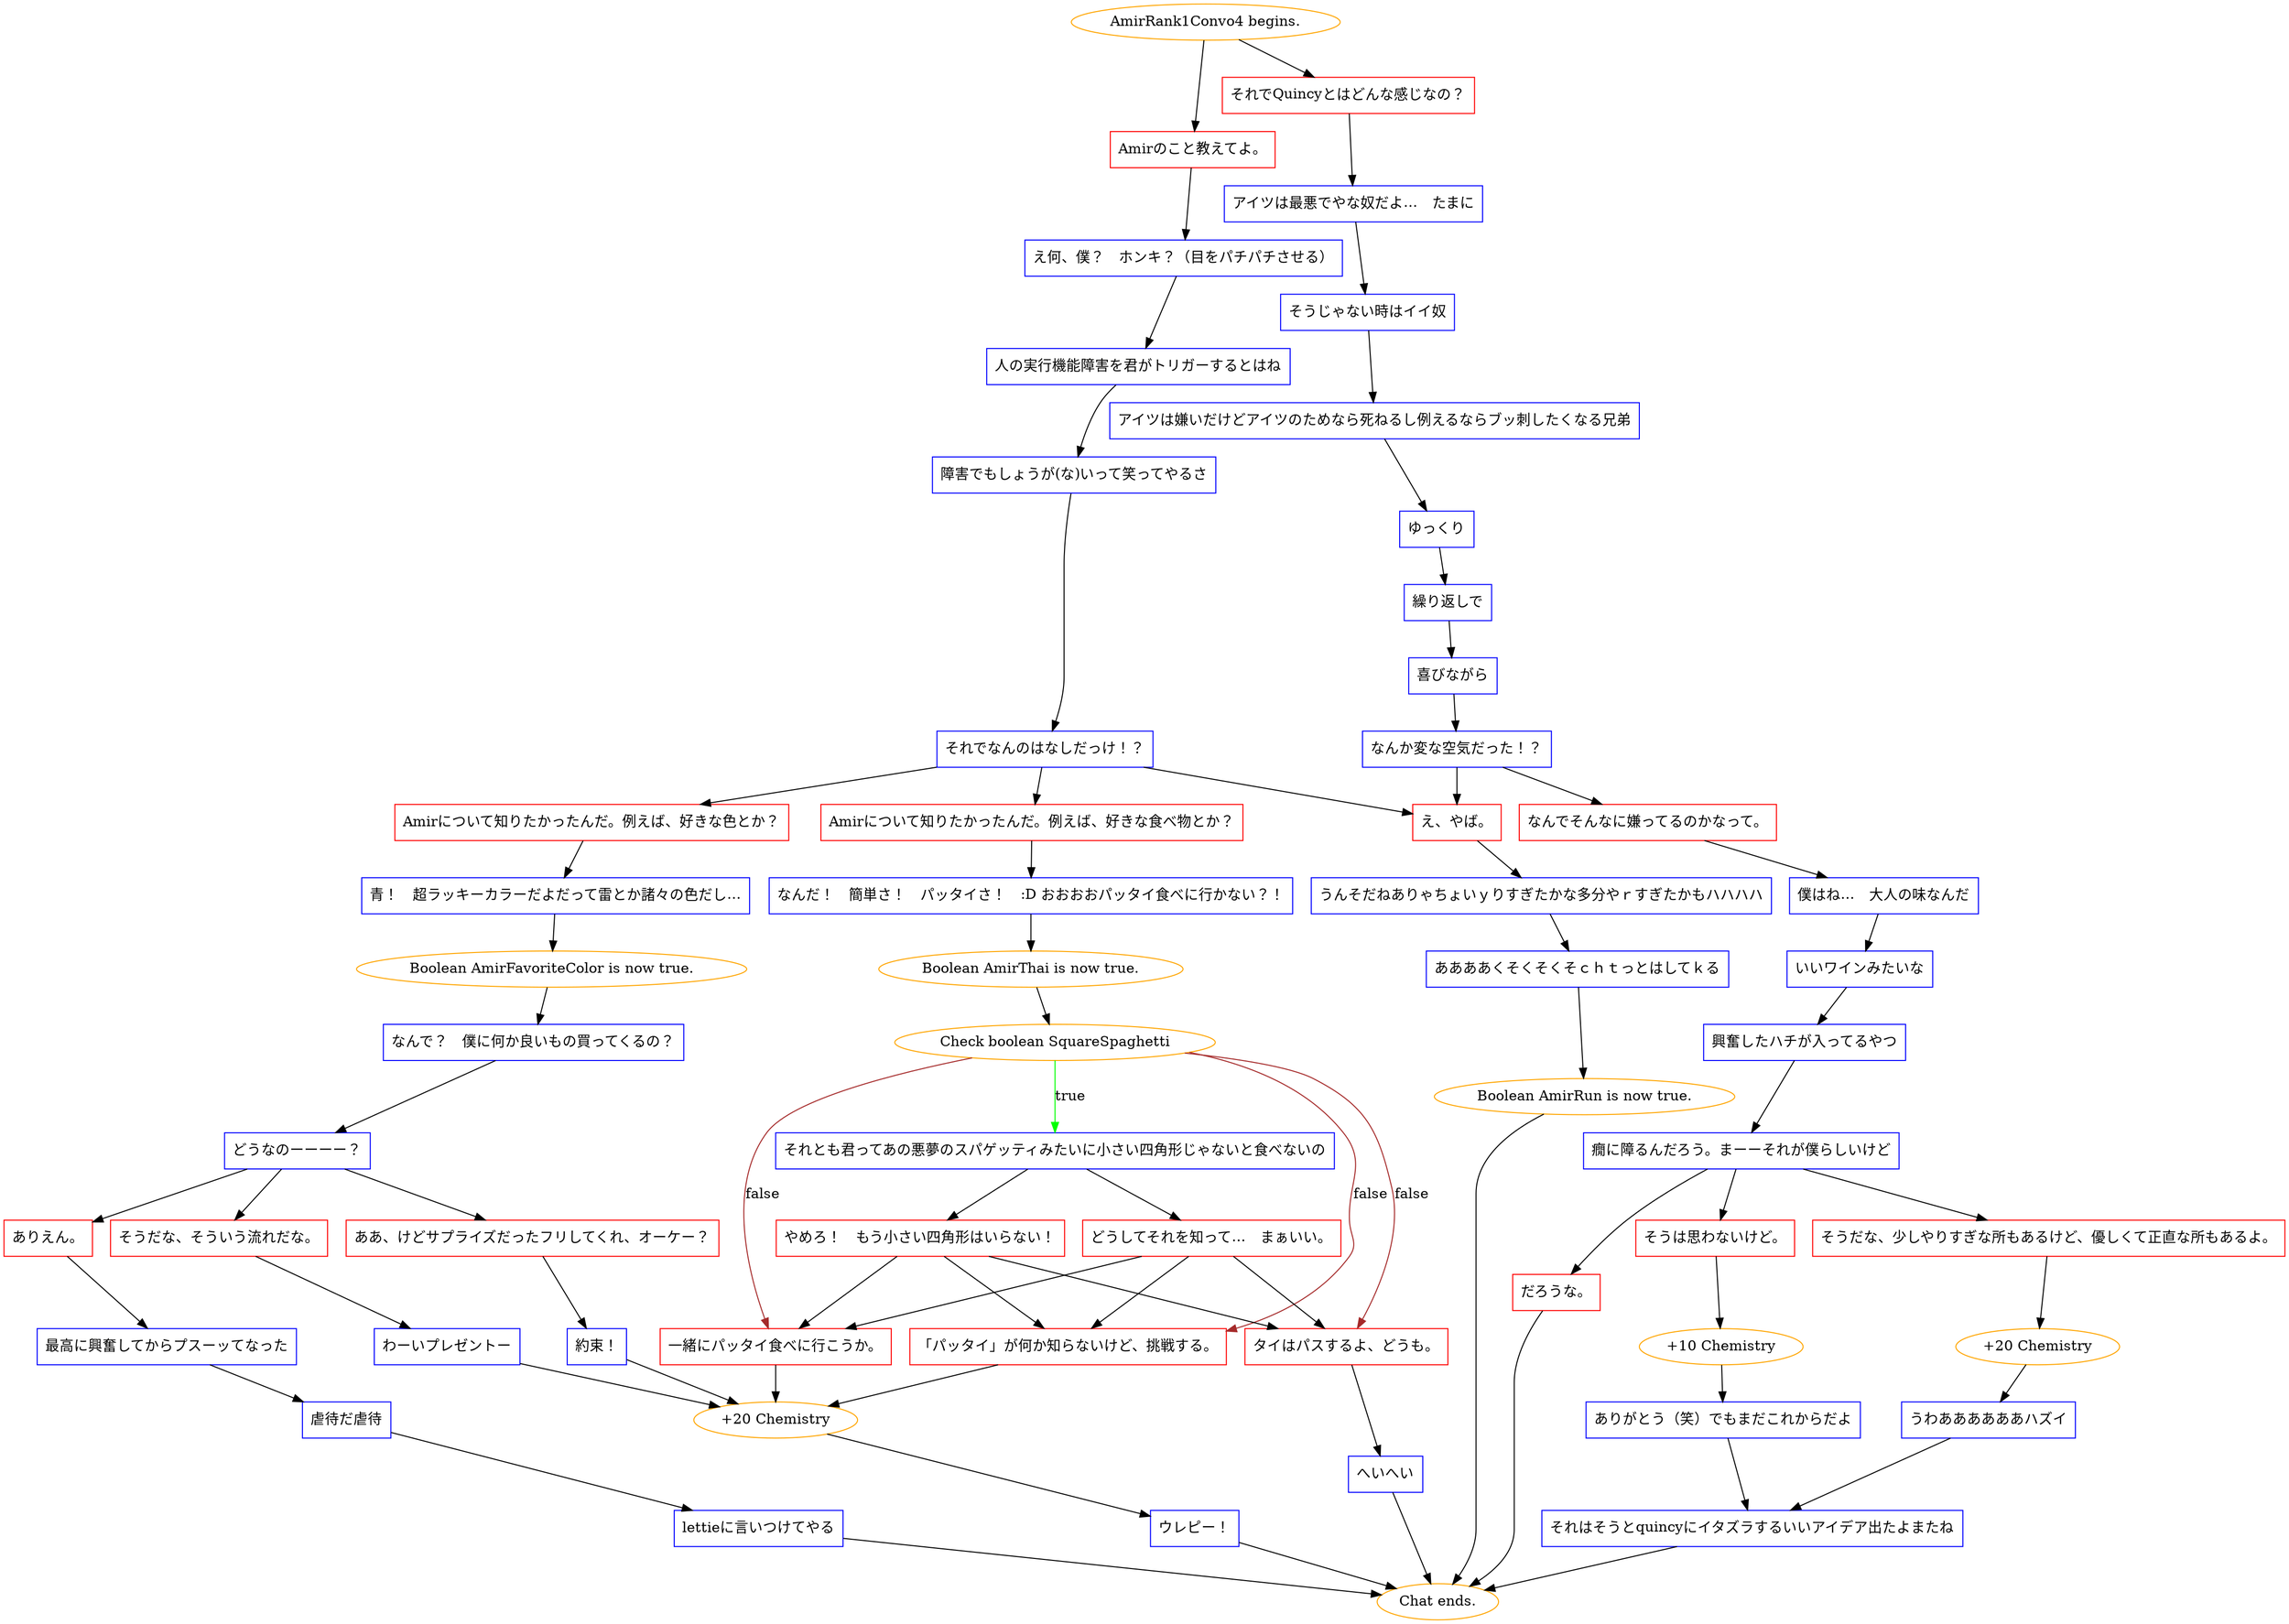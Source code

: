 digraph {
	"AmirRank1Convo4 begins." [color=orange];
		"AmirRank1Convo4 begins." -> j720930736;
		"AmirRank1Convo4 begins." -> j3595589273;
	j720930736 [label="それでQuincyとはどんな感じなの？",shape=box,color=red];
		j720930736 -> j1257568113;
	j3595589273 [label="Amirのこと教えてよ。",shape=box,color=red];
		j3595589273 -> j2970513204;
	j1257568113 [label="アイツは最悪でやな奴だよ…　たまに",shape=box,color=blue];
		j1257568113 -> j4239069931;
	j2970513204 [label="え何、僕？　ホンキ？（目をパチパチさせる）",shape=box,color=blue];
		j2970513204 -> j2872449677;
	j4239069931 [label="そうじゃない時はイイ奴",shape=box,color=blue];
		j4239069931 -> j3630167523;
	j2872449677 [label="人の実行機能障害を君がトリガーするとはね",shape=box,color=blue];
		j2872449677 -> j2563224003;
	j3630167523 [label="アイツは嫌いだけどアイツのためなら死ねるし例えるならブッ刺したくなる兄弟",shape=box,color=blue];
		j3630167523 -> j1708776056;
	j2563224003 [label="障害でもしょうが(な)いって笑ってやるさ",shape=box,color=blue];
		j2563224003 -> j1593052125;
	j1708776056 [label="ゆっくり",shape=box,color=blue];
		j1708776056 -> j2304559923;
	j1593052125 [label="それでなんのはなしだっけ！？",shape=box,color=blue];
		j1593052125 -> j1191216759;
		j1593052125 -> j3604923887;
		j1593052125 -> j751737647;
	j2304559923 [label="繰り返しで",shape=box,color=blue];
		j2304559923 -> j1213874044;
	j1191216759 [label="え、やば。",shape=box,color=red];
		j1191216759 -> j2098757253;
	j3604923887 [label="Amirについて知りたかったんだ。例えば、好きな食べ物とか？",shape=box,color=red];
		j3604923887 -> j2201930747;
	j751737647 [label="Amirについて知りたかったんだ。例えば、好きな色とか？",shape=box,color=red];
		j751737647 -> j942652588;
	j1213874044 [label="喜びながら",shape=box,color=blue];
		j1213874044 -> j3056840645;
	j2098757253 [label="うんそだねありゃちょいｙりすぎたかな多分やｒすぎたかもハハハハ",shape=box,color=blue];
		j2098757253 -> j3256569897;
	j2201930747 [label="なんだ！　簡単さ！　パッタイさ！　:D おおおおパッタイ食べに行かない？！",shape=box,color=blue];
		j2201930747 -> j1051665310;
	j942652588 [label="青！　超ラッキーカラーだよだって雷とか諸々の色だし…",shape=box,color=blue];
		j942652588 -> j2586015786;
	j3056840645 [label="なんか変な空気だった！？",shape=box,color=blue];
		j3056840645 -> j386197677;
		j3056840645 -> j1191216759;
	j3256569897 [label="ああああくそくそくそｃｈｔっとはしてｋる",shape=box,color=blue];
		j3256569897 -> j1426220801;
	j1051665310 [label="Boolean AmirThai is now true.",color=orange];
		j1051665310 -> j1549996540;
	j2586015786 [label="Boolean AmirFavoriteColor is now true.",color=orange];
		j2586015786 -> j1500984943;
	j386197677 [label="なんでそんなに嫌ってるのかなって。",shape=box,color=red];
		j386197677 -> j2377670424;
	j1426220801 [label="Boolean AmirRun is now true.",color=orange];
		j1426220801 -> "Chat ends.";
	j1549996540 [label="Check boolean SquareSpaghetti",color=orange];
		j1549996540 -> j2062688636 [label=true,color=green];
		j1549996540 -> j724577617 [label=false,color=brown];
		j1549996540 -> j2788811145 [label=false,color=brown];
		j1549996540 -> j3124890095 [label=false,color=brown];
	j1500984943 [label="なんで？　僕に何か良いもの買ってくるの？",shape=box,color=blue];
		j1500984943 -> j1313829105;
	j2377670424 [label="僕はね…　大人の味なんだ",shape=box,color=blue];
		j2377670424 -> j2145631560;
	"Chat ends." [color=orange];
	j2062688636 [label="それとも君ってあの悪夢のスパゲッティみたいに小さい四角形じゃないと食べないの",shape=box,color=blue];
		j2062688636 -> j1948392340;
		j2062688636 -> j3858117982;
	j724577617 [label="タイはパスするよ、どうも。",shape=box,color=red];
		j724577617 -> j485772547;
	j2788811145 [label="「パッタイ」が何か知らないけど、挑戦する。",shape=box,color=red];
		j2788811145 -> j2555375070;
	j3124890095 [label="一緒にパッタイ食べに行こうか。",shape=box,color=red];
		j3124890095 -> j2555375070;
	j1313829105 [label="どうなのーーーー？",shape=box,color=blue];
		j1313829105 -> j467209486;
		j1313829105 -> j1916930080;
		j1313829105 -> j77709659;
	j2145631560 [label="いいワインみたいな",shape=box,color=blue];
		j2145631560 -> j3944135161;
	j1948392340 [label="やめろ！　もう小さい四角形はいらない！",shape=box,color=red];
		j1948392340 -> j724577617;
		j1948392340 -> j2788811145;
		j1948392340 -> j3124890095;
	j3858117982 [label="どうしてそれを知って…　まぁいい。",shape=box,color=red];
		j3858117982 -> j724577617;
		j3858117982 -> j2788811145;
		j3858117982 -> j3124890095;
	j485772547 [label="へいへい",shape=box,color=blue];
		j485772547 -> "Chat ends.";
	j2555375070 [label="+20 Chemistry",color=orange];
		j2555375070 -> j2438226879;
	j467209486 [label="そうだな、そういう流れだな。",shape=box,color=red];
		j467209486 -> j3533295031;
	j1916930080 [label="ああ、けどサプライズだったフリしてくれ、オーケー？",shape=box,color=red];
		j1916930080 -> j1118104265;
	j77709659 [label="ありえん。",shape=box,color=red];
		j77709659 -> j320054825;
	j3944135161 [label="興奮したハチが入ってるやつ",shape=box,color=blue];
		j3944135161 -> j2503806090;
	j2438226879 [label="ウレピー！",shape=box,color=blue];
		j2438226879 -> "Chat ends.";
	j3533295031 [label="わーいプレゼントー",shape=box,color=blue];
		j3533295031 -> j2555375070;
	j1118104265 [label="約束！",shape=box,color=blue];
		j1118104265 -> j2555375070;
	j320054825 [label="最高に興奮してからプスーッてなった",shape=box,color=blue];
		j320054825 -> j34982571;
	j2503806090 [label="癇に障るんだろう。まーーそれが僕らしいけど",shape=box,color=blue];
		j2503806090 -> j460084921;
		j2503806090 -> j3509092567;
		j2503806090 -> j3451436468;
	j34982571 [label="虐待だ虐待",shape=box,color=blue];
		j34982571 -> j2363265708;
	j460084921 [label="そうだな、少しやりすぎな所もあるけど、優しくて正直な所もあるよ。",shape=box,color=red];
		j460084921 -> j2797396951;
	j3509092567 [label="そうは思わないけど。",shape=box,color=red];
		j3509092567 -> j1276097920;
	j3451436468 [label="だろうな。",shape=box,color=red];
		j3451436468 -> "Chat ends.";
	j2363265708 [label="lettieに言いつけてやる",shape=box,color=blue];
		j2363265708 -> "Chat ends.";
	j2797396951 [label="+20 Chemistry",color=orange];
		j2797396951 -> j1234461991;
	j1276097920 [label="+10 Chemistry",color=orange];
		j1276097920 -> j1733901875;
	j1234461991 [label="うわああああああハズイ",shape=box,color=blue];
		j1234461991 -> j3733004065;
	j1733901875 [label="ありがとう（笑）でもまだこれからだよ",shape=box,color=blue];
		j1733901875 -> j3733004065;
	j3733004065 [label="それはそうとquincyにイタズラするいいアイデア出たよまたね",shape=box,color=blue];
		j3733004065 -> "Chat ends.";
}